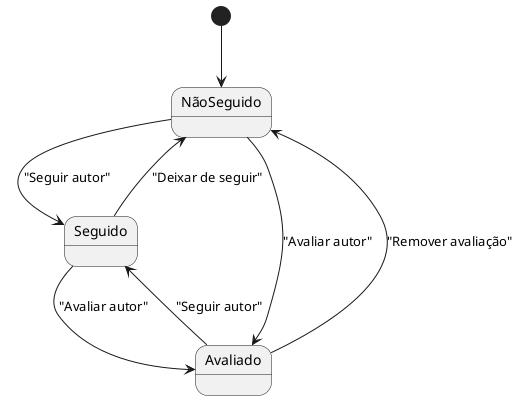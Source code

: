 @startuml Autor
[*] --> NãoSeguido
NãoSeguido --> Seguido : "Seguir autor"
Seguido --> NãoSeguido : "Deixar de seguir"
NãoSeguido --> Avaliado : "Avaliar autor"
Avaliado --> NãoSeguido : "Remover avaliação"
Avaliado --> Seguido : "Seguir autor"
Seguido --> Avaliado : "Avaliar autor"
@enduml
